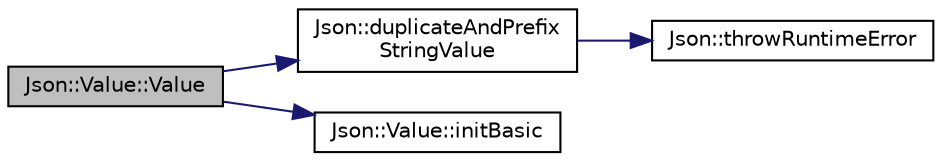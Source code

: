 digraph "Json::Value::Value"
{
 // LATEX_PDF_SIZE
  edge [fontname="Helvetica",fontsize="10",labelfontname="Helvetica",labelfontsize="10"];
  node [fontname="Helvetica",fontsize="10",shape=record];
  rankdir="LR";
  Node1 [label="Json::Value::Value",height=0.2,width=0.4,color="black", fillcolor="grey75", style="filled", fontcolor="black",tooltip="Copy all, incl zeroes."];
  Node1 -> Node2 [color="midnightblue",fontsize="10",style="solid",fontname="Helvetica"];
  Node2 [label="Json::duplicateAndPrefix\lStringValue",height=0.2,width=0.4,color="black", fillcolor="white", style="filled",URL="$namespace_json.html#a9795a09a0141d1f12d307c4386aeaee6",tooltip=" "];
  Node2 -> Node3 [color="midnightblue",fontsize="10",style="solid",fontname="Helvetica"];
  Node3 [label="Json::throwRuntimeError",height=0.2,width=0.4,color="black", fillcolor="white", style="filled",URL="$namespace_json.html#a780fd283227040c8c1a118c4d53fe58e",tooltip="used internally"];
  Node1 -> Node4 [color="midnightblue",fontsize="10",style="solid",fontname="Helvetica"];
  Node4 [label="Json::Value::initBasic",height=0.2,width=0.4,color="black", fillcolor="white", style="filled",URL="$class_json_1_1_value.html#a32b86b71564157f40f880f5736be822a",tooltip=" "];
}
